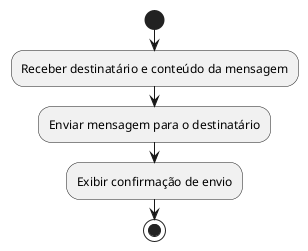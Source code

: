 @startuml
start

:Receber destinatário e conteúdo da mensagem;
  :Enviar mensagem para o destinatário;
  :Exibir confirmação de envio;
stop
@enduml